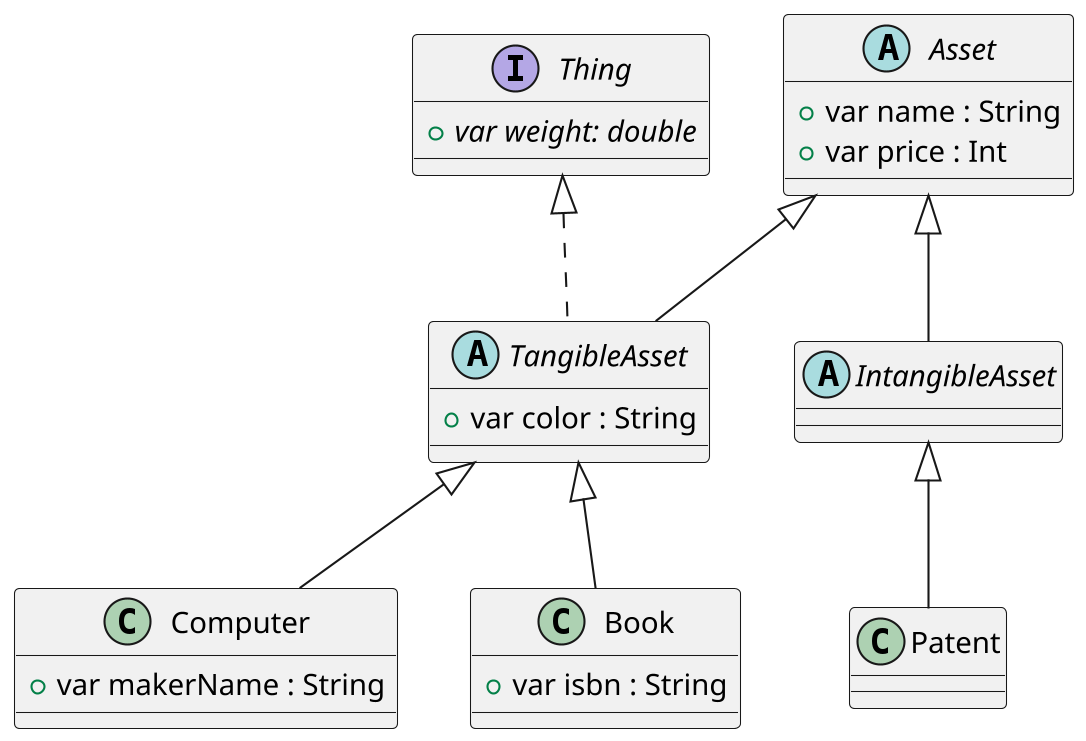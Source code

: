 @startuml
'https://plantuml.com/class-diagram

scale 2.1

abstract class Asset {
    + var name : String
    + var price : Int
}

interface Thing {
   + {abstract} var weight: double
}

abstract class TangibleAsset extends Asset implements Thing {
    + var color : String
}

abstract class IntangibleAsset extends Asset {

}

class Computer extends TangibleAsset {
    + var makerName : String
}

class Book extends TangibleAsset {
    + var isbn : String
}

class Patent extends IntangibleAsset  {

}
@enduml